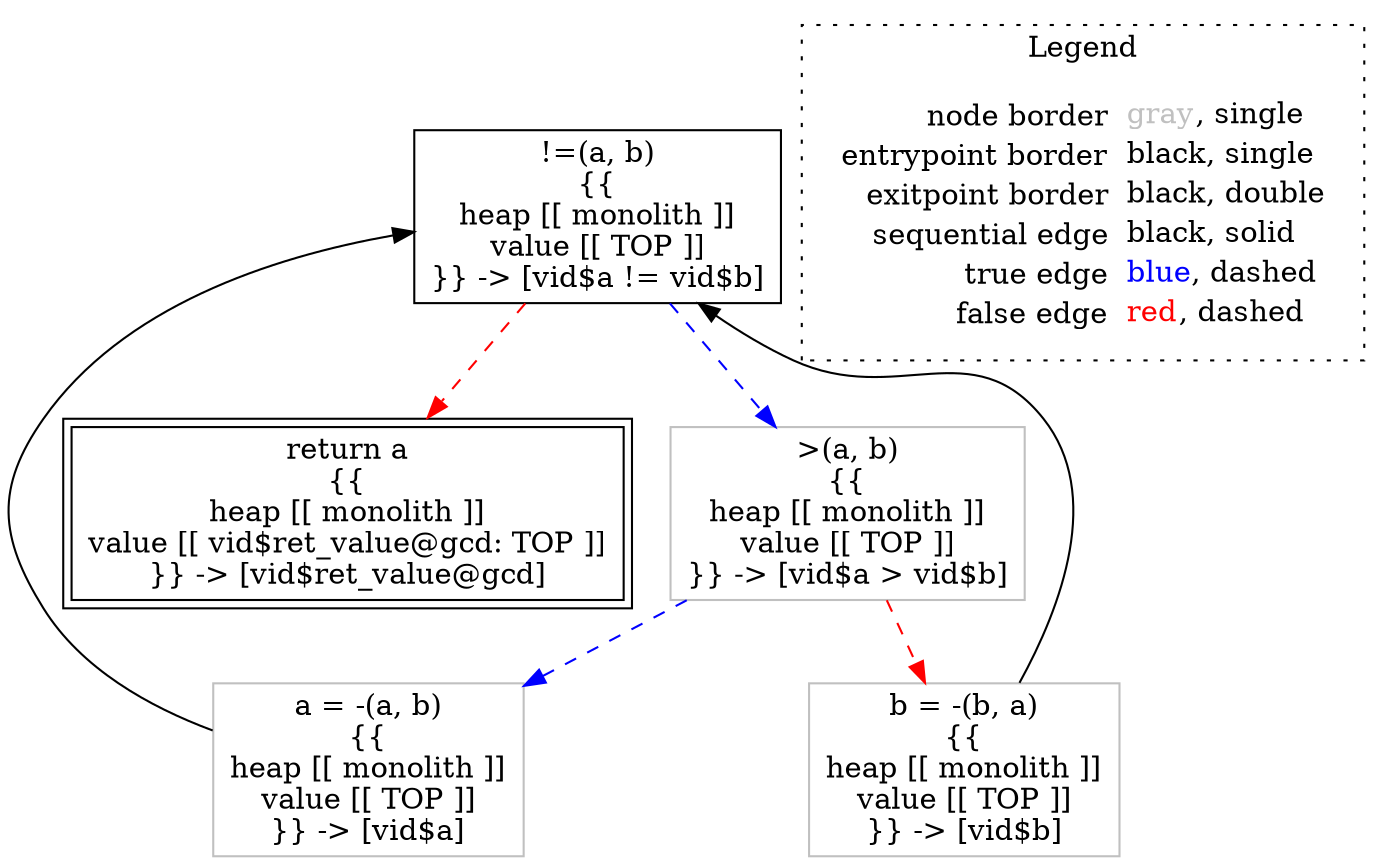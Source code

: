digraph {
	"node0" [shape="rect",color="black",label=<!=(a, b)<BR/>{{<BR/>heap [[ monolith ]]<BR/>value [[ TOP ]]<BR/>}} -&gt; [vid$a != vid$b]>];
	"node1" [shape="rect",color="gray",label=<a = -(a, b)<BR/>{{<BR/>heap [[ monolith ]]<BR/>value [[ TOP ]]<BR/>}} -&gt; [vid$a]>];
	"node2" [shape="rect",color="gray",label=<b = -(b, a)<BR/>{{<BR/>heap [[ monolith ]]<BR/>value [[ TOP ]]<BR/>}} -&gt; [vid$b]>];
	"node3" [shape="rect",color="gray",label=<&gt;(a, b)<BR/>{{<BR/>heap [[ monolith ]]<BR/>value [[ TOP ]]<BR/>}} -&gt; [vid$a &gt; vid$b]>];
	"node4" [shape="rect",color="black",peripheries="2",label=<return a<BR/>{{<BR/>heap [[ monolith ]]<BR/>value [[ vid$ret_value@gcd: TOP ]]<BR/>}} -&gt; [vid$ret_value@gcd]>];
	"node1" -> "node0" [color="black"];
	"node2" -> "node0" [color="black"];
	"node0" -> "node3" [color="blue",style="dashed"];
	"node0" -> "node4" [color="red",style="dashed"];
	"node3" -> "node1" [color="blue",style="dashed"];
	"node3" -> "node2" [color="red",style="dashed"];
subgraph cluster_legend {
	label="Legend";
	style=dotted;
	node [shape=plaintext];
	"legend" [label=<<table border="0" cellpadding="2" cellspacing="0" cellborder="0"><tr><td align="right">node border&nbsp;</td><td align="left"><font color="gray">gray</font>, single</td></tr><tr><td align="right">entrypoint border&nbsp;</td><td align="left"><font color="black">black</font>, single</td></tr><tr><td align="right">exitpoint border&nbsp;</td><td align="left"><font color="black">black</font>, double</td></tr><tr><td align="right">sequential edge&nbsp;</td><td align="left"><font color="black">black</font>, solid</td></tr><tr><td align="right">true edge&nbsp;</td><td align="left"><font color="blue">blue</font>, dashed</td></tr><tr><td align="right">false edge&nbsp;</td><td align="left"><font color="red">red</font>, dashed</td></tr></table>>];
}

}
